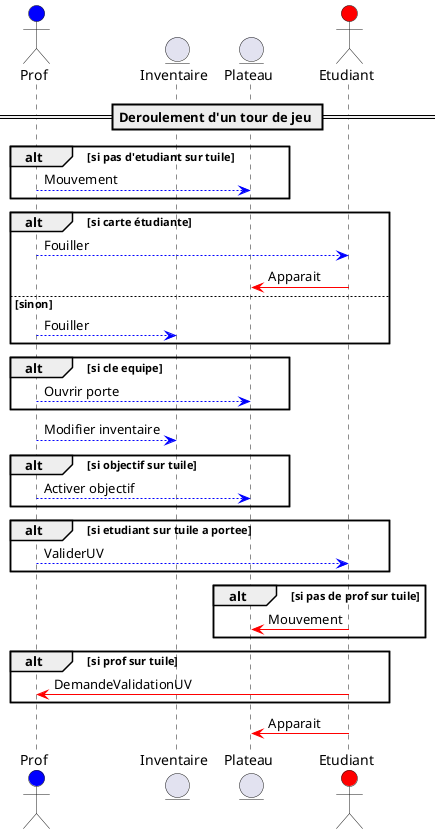 @startuml
actor Prof #blue
entity Inventaire
entity Plateau
actor Etudiant #red

== Deroulement d'un tour de jeu ==

alt si pas d'etudiant sur tuile
    Prof --[#blue]> Plateau : Mouvement
end
alt si carte étudiante
    Prof --[#blue]> Etudiant : Fouiller
    Etudiant -[#red]> Plateau : Apparait
else sinon
    Prof --[#blue]> Inventaire : Fouiller
end
alt si cle equipe
    Prof --[#blue]> Plateau : Ouvrir porte
end
Prof --[#blue]> Inventaire : Modifier inventaire
alt si objectif sur tuile
    Prof --[#blue]> Plateau : Activer objectif
end
alt si etudiant sur tuile a portee
    Prof --[#blue]> Etudiant : ValiderUV
end
alt si pas de prof sur tuile
    Etudiant -[#red]> Plateau : Mouvement
end
alt si prof sur tuile
    Etudiant -[#red]> Prof : DemandeValidationUV
end
Etudiant -[#red]> Plateau : Apparait
@enduml